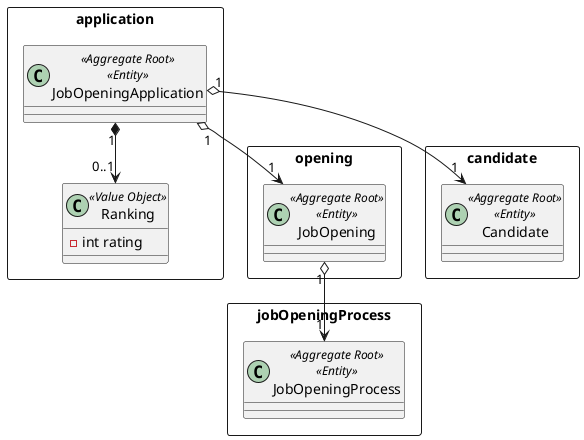 @startuml

rectangle application{
    class JobOpeningApplication<<Aggregate Root>><<Entity>>{}
    class Ranking<<Value Object>>{
        -int rating
    }


    JobOpeningApplication"1" *--> "0..1" Ranking



}


rectangle opening{
    class JobOpening<<Aggregate Root>><<Entity>>{}
    JobOpeningApplication"1" o--> "1"JobOpening

}

rectangle jobOpeningProcess{
    class JobOpeningProcess<<Aggregate Root>><<Entity>>{}
    JobOpening"1" o--> "1"JobOpeningProcess

}



rectangle candidate{
    class Candidate<<Aggregate Root>><<Entity>>{}

}
JobOpeningApplication"1" o--> "1"Candidate



@enduml